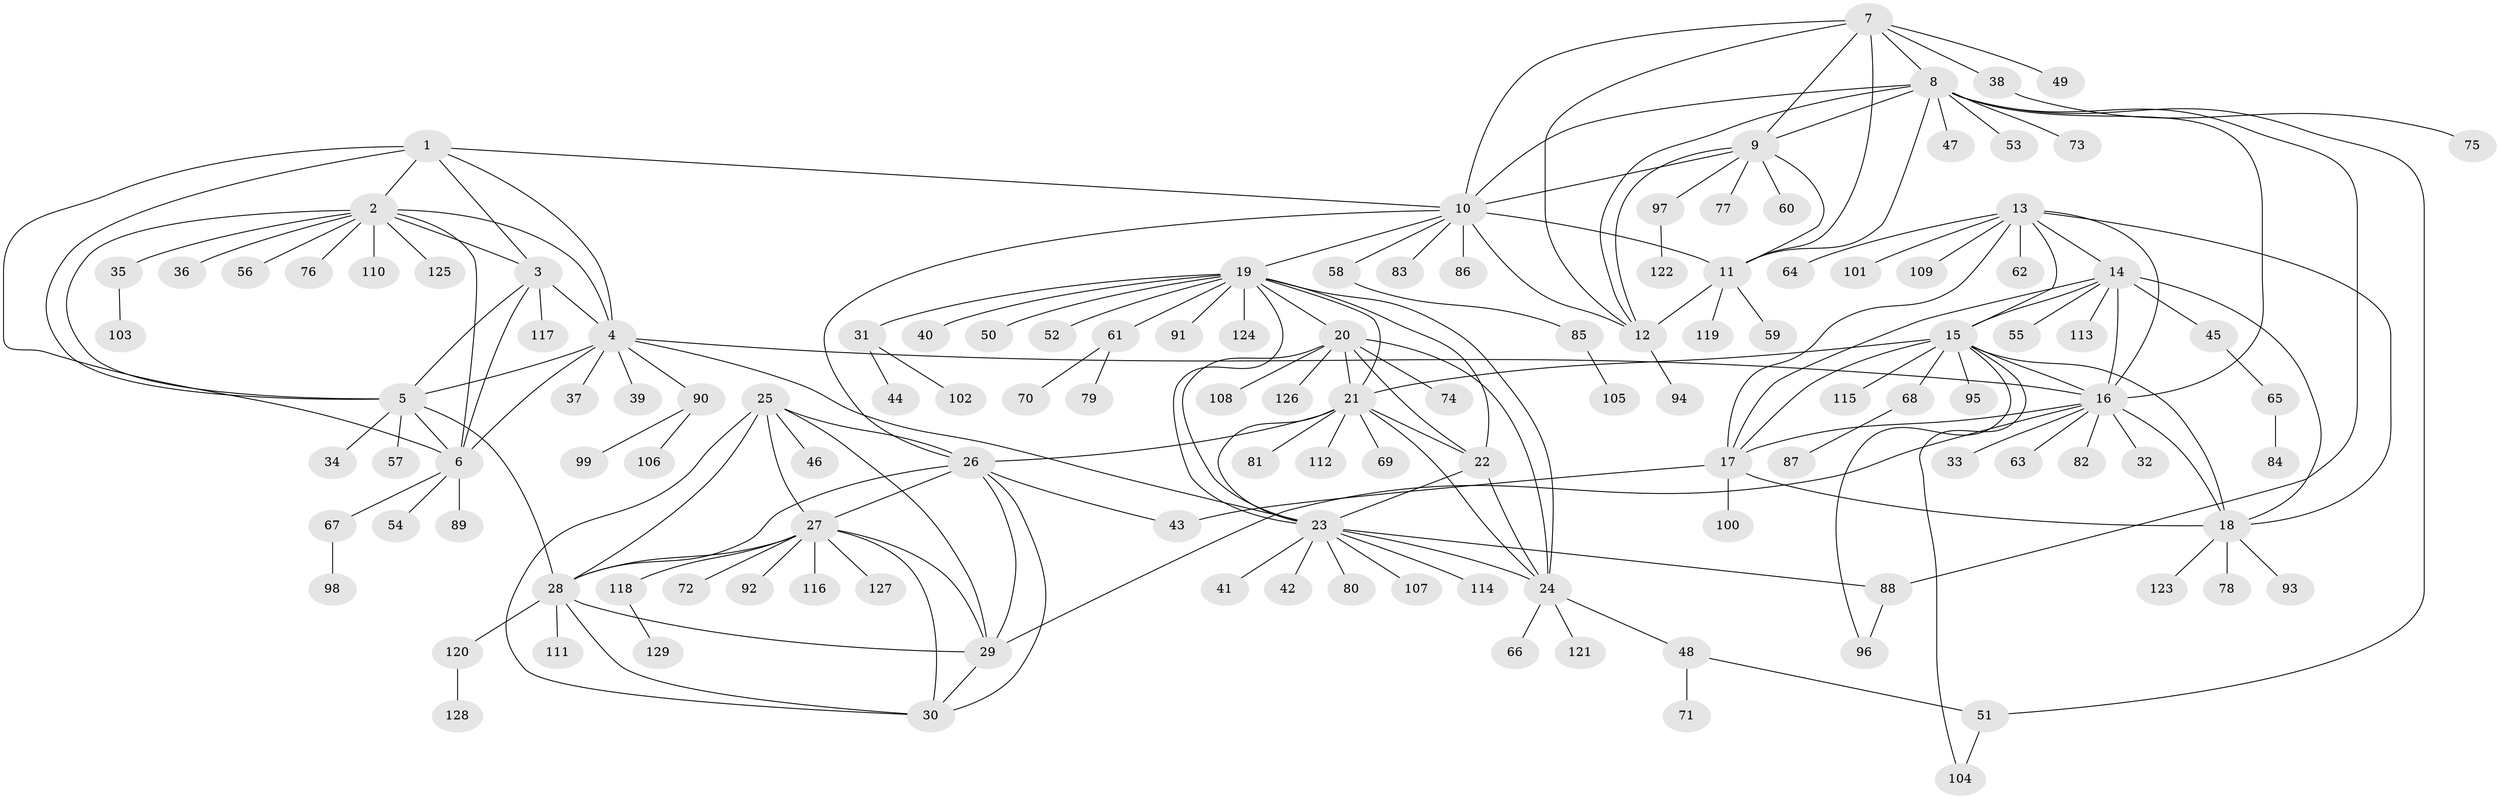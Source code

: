 // coarse degree distribution, {6: 0.06521739130434782, 10: 0.043478260869565216, 5: 0.043478260869565216, 9: 0.021739130434782608, 7: 0.07608695652173914, 8: 0.010869565217391304, 11: 0.021739130434782608, 12: 0.010869565217391304, 3: 0.06521739130434782, 1: 0.5543478260869565, 2: 0.08695652173913043}
// Generated by graph-tools (version 1.1) at 2025/52/03/04/25 22:52:29]
// undirected, 129 vertices, 189 edges
graph export_dot {
  node [color=gray90,style=filled];
  1;
  2;
  3;
  4;
  5;
  6;
  7;
  8;
  9;
  10;
  11;
  12;
  13;
  14;
  15;
  16;
  17;
  18;
  19;
  20;
  21;
  22;
  23;
  24;
  25;
  26;
  27;
  28;
  29;
  30;
  31;
  32;
  33;
  34;
  35;
  36;
  37;
  38;
  39;
  40;
  41;
  42;
  43;
  44;
  45;
  46;
  47;
  48;
  49;
  50;
  51;
  52;
  53;
  54;
  55;
  56;
  57;
  58;
  59;
  60;
  61;
  62;
  63;
  64;
  65;
  66;
  67;
  68;
  69;
  70;
  71;
  72;
  73;
  74;
  75;
  76;
  77;
  78;
  79;
  80;
  81;
  82;
  83;
  84;
  85;
  86;
  87;
  88;
  89;
  90;
  91;
  92;
  93;
  94;
  95;
  96;
  97;
  98;
  99;
  100;
  101;
  102;
  103;
  104;
  105;
  106;
  107;
  108;
  109;
  110;
  111;
  112;
  113;
  114;
  115;
  116;
  117;
  118;
  119;
  120;
  121;
  122;
  123;
  124;
  125;
  126;
  127;
  128;
  129;
  1 -- 2;
  1 -- 3;
  1 -- 4;
  1 -- 5;
  1 -- 6;
  1 -- 10;
  2 -- 3;
  2 -- 4;
  2 -- 5;
  2 -- 6;
  2 -- 35;
  2 -- 36;
  2 -- 56;
  2 -- 76;
  2 -- 110;
  2 -- 125;
  3 -- 4;
  3 -- 5;
  3 -- 6;
  3 -- 117;
  4 -- 5;
  4 -- 6;
  4 -- 16;
  4 -- 23;
  4 -- 37;
  4 -- 39;
  4 -- 90;
  5 -- 6;
  5 -- 28;
  5 -- 34;
  5 -- 57;
  6 -- 54;
  6 -- 67;
  6 -- 89;
  7 -- 8;
  7 -- 9;
  7 -- 10;
  7 -- 11;
  7 -- 12;
  7 -- 38;
  7 -- 49;
  8 -- 9;
  8 -- 10;
  8 -- 11;
  8 -- 12;
  8 -- 16;
  8 -- 47;
  8 -- 51;
  8 -- 53;
  8 -- 73;
  8 -- 88;
  9 -- 10;
  9 -- 11;
  9 -- 12;
  9 -- 60;
  9 -- 77;
  9 -- 97;
  10 -- 11;
  10 -- 12;
  10 -- 19;
  10 -- 26;
  10 -- 58;
  10 -- 83;
  10 -- 86;
  11 -- 12;
  11 -- 59;
  11 -- 119;
  12 -- 94;
  13 -- 14;
  13 -- 15;
  13 -- 16;
  13 -- 17;
  13 -- 18;
  13 -- 62;
  13 -- 64;
  13 -- 101;
  13 -- 109;
  14 -- 15;
  14 -- 16;
  14 -- 17;
  14 -- 18;
  14 -- 45;
  14 -- 55;
  14 -- 113;
  15 -- 16;
  15 -- 17;
  15 -- 18;
  15 -- 21;
  15 -- 68;
  15 -- 95;
  15 -- 96;
  15 -- 104;
  15 -- 115;
  16 -- 17;
  16 -- 18;
  16 -- 29;
  16 -- 32;
  16 -- 33;
  16 -- 63;
  16 -- 82;
  17 -- 18;
  17 -- 43;
  17 -- 100;
  18 -- 78;
  18 -- 93;
  18 -- 123;
  19 -- 20;
  19 -- 21;
  19 -- 22;
  19 -- 23;
  19 -- 24;
  19 -- 31;
  19 -- 40;
  19 -- 50;
  19 -- 52;
  19 -- 61;
  19 -- 91;
  19 -- 124;
  20 -- 21;
  20 -- 22;
  20 -- 23;
  20 -- 24;
  20 -- 74;
  20 -- 108;
  20 -- 126;
  21 -- 22;
  21 -- 23;
  21 -- 24;
  21 -- 26;
  21 -- 69;
  21 -- 81;
  21 -- 112;
  22 -- 23;
  22 -- 24;
  23 -- 24;
  23 -- 41;
  23 -- 42;
  23 -- 80;
  23 -- 88;
  23 -- 107;
  23 -- 114;
  24 -- 48;
  24 -- 66;
  24 -- 121;
  25 -- 26;
  25 -- 27;
  25 -- 28;
  25 -- 29;
  25 -- 30;
  25 -- 46;
  26 -- 27;
  26 -- 28;
  26 -- 29;
  26 -- 30;
  26 -- 43;
  27 -- 28;
  27 -- 29;
  27 -- 30;
  27 -- 72;
  27 -- 92;
  27 -- 116;
  27 -- 118;
  27 -- 127;
  28 -- 29;
  28 -- 30;
  28 -- 111;
  28 -- 120;
  29 -- 30;
  31 -- 44;
  31 -- 102;
  35 -- 103;
  38 -- 75;
  45 -- 65;
  48 -- 51;
  48 -- 71;
  51 -- 104;
  58 -- 85;
  61 -- 70;
  61 -- 79;
  65 -- 84;
  67 -- 98;
  68 -- 87;
  85 -- 105;
  88 -- 96;
  90 -- 99;
  90 -- 106;
  97 -- 122;
  118 -- 129;
  120 -- 128;
}

